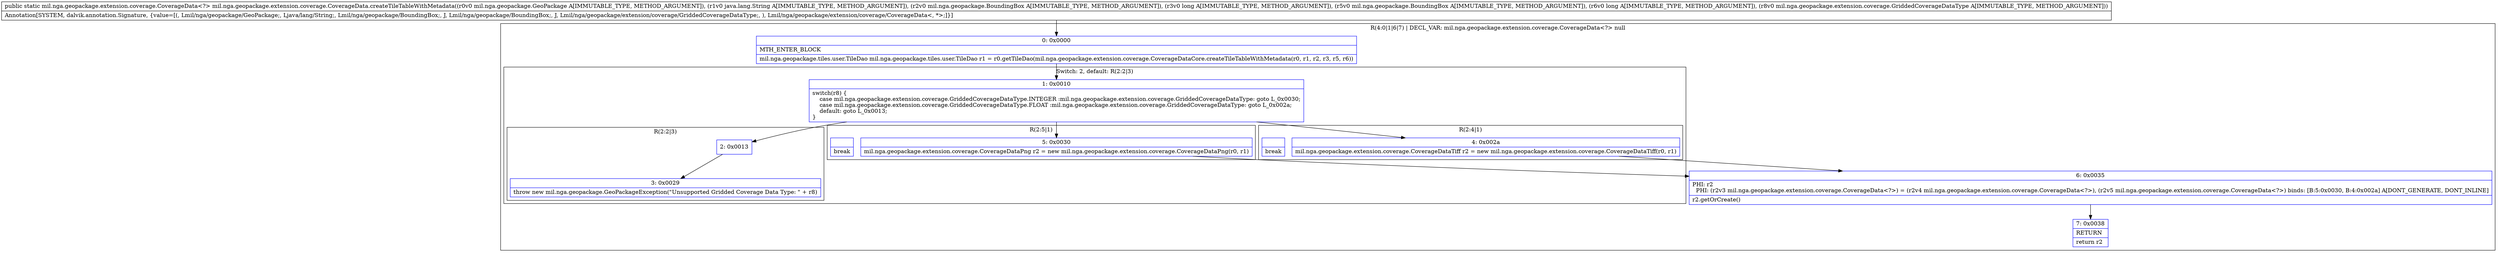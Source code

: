 digraph "CFG formil.nga.geopackage.extension.coverage.CoverageData.createTileTableWithMetadata(Lmil\/nga\/geopackage\/GeoPackage;Ljava\/lang\/String;Lmil\/nga\/geopackage\/BoundingBox;JLmil\/nga\/geopackage\/BoundingBox;JLmil\/nga\/geopackage\/extension\/coverage\/GriddedCoverageDataType;)Lmil\/nga\/geopackage\/extension\/coverage\/CoverageData;" {
subgraph cluster_Region_521351153 {
label = "R(4:0|1|6|7) | DECL_VAR: mil.nga.geopackage.extension.coverage.CoverageData\<?\> null\l";
node [shape=record,color=blue];
Node_0 [shape=record,label="{0\:\ 0x0000|MTH_ENTER_BLOCK\l|mil.nga.geopackage.tiles.user.TileDao mil.nga.geopackage.tiles.user.TileDao r1 = r0.getTileDao(mil.nga.geopackage.extension.coverage.CoverageDataCore.createTileTableWithMetadata(r0, r1, r2, r3, r5, r6))\l}"];
subgraph cluster_SwitchRegion_810406681 {
label = "Switch: 2, default: R(2:2|3)";
node [shape=record,color=blue];
Node_1 [shape=record,label="{1\:\ 0x0010|switch(r8) \{\l    case mil.nga.geopackage.extension.coverage.GriddedCoverageDataType.INTEGER :mil.nga.geopackage.extension.coverage.GriddedCoverageDataType: goto L_0x0030;\l    case mil.nga.geopackage.extension.coverage.GriddedCoverageDataType.FLOAT :mil.nga.geopackage.extension.coverage.GriddedCoverageDataType: goto L_0x002a;\l    default: goto L_0x0013;\l\}\l}"];
subgraph cluster_Region_621124283 {
label = "R(2:5|1)";
node [shape=record,color=blue];
Node_5 [shape=record,label="{5\:\ 0x0030|mil.nga.geopackage.extension.coverage.CoverageDataPng r2 = new mil.nga.geopackage.extension.coverage.CoverageDataPng(r0, r1)\l}"];
Node_InsnContainer_282378305 [shape=record,label="{|break\l}"];
}
subgraph cluster_Region_1786148797 {
label = "R(2:4|1)";
node [shape=record,color=blue];
Node_4 [shape=record,label="{4\:\ 0x002a|mil.nga.geopackage.extension.coverage.CoverageDataTiff r2 = new mil.nga.geopackage.extension.coverage.CoverageDataTiff(r0, r1)\l}"];
Node_InsnContainer_1025229961 [shape=record,label="{|break\l}"];
}
subgraph cluster_Region_329190144 {
label = "R(2:2|3)";
node [shape=record,color=blue];
Node_2 [shape=record,label="{2\:\ 0x0013}"];
Node_3 [shape=record,label="{3\:\ 0x0029|throw new mil.nga.geopackage.GeoPackageException(\"Unsupported Gridded Coverage Data Type: \" + r8)\l}"];
}
}
Node_6 [shape=record,label="{6\:\ 0x0035|PHI: r2 \l  PHI: (r2v3 mil.nga.geopackage.extension.coverage.CoverageData\<?\>) = (r2v4 mil.nga.geopackage.extension.coverage.CoverageData\<?\>), (r2v5 mil.nga.geopackage.extension.coverage.CoverageData\<?\>) binds: [B:5:0x0030, B:4:0x002a] A[DONT_GENERATE, DONT_INLINE]\l|r2.getOrCreate()\l}"];
Node_7 [shape=record,label="{7\:\ 0x0038|RETURN\l|return r2\l}"];
}
MethodNode[shape=record,label="{public static mil.nga.geopackage.extension.coverage.CoverageData\<?\> mil.nga.geopackage.extension.coverage.CoverageData.createTileTableWithMetadata((r0v0 mil.nga.geopackage.GeoPackage A[IMMUTABLE_TYPE, METHOD_ARGUMENT]), (r1v0 java.lang.String A[IMMUTABLE_TYPE, METHOD_ARGUMENT]), (r2v0 mil.nga.geopackage.BoundingBox A[IMMUTABLE_TYPE, METHOD_ARGUMENT]), (r3v0 long A[IMMUTABLE_TYPE, METHOD_ARGUMENT]), (r5v0 mil.nga.geopackage.BoundingBox A[IMMUTABLE_TYPE, METHOD_ARGUMENT]), (r6v0 long A[IMMUTABLE_TYPE, METHOD_ARGUMENT]), (r8v0 mil.nga.geopackage.extension.coverage.GriddedCoverageDataType A[IMMUTABLE_TYPE, METHOD_ARGUMENT]))  | Annotation[SYSTEM, dalvik.annotation.Signature, \{value=[(, Lmil\/nga\/geopackage\/GeoPackage;, Ljava\/lang\/String;, Lmil\/nga\/geopackage\/BoundingBox;, J, Lmil\/nga\/geopackage\/BoundingBox;, J, Lmil\/nga\/geopackage\/extension\/coverage\/GriddedCoverageDataType;, ), Lmil\/nga\/geopackage\/extension\/coverage\/CoverageData\<, *\>;]\}]\l}"];
MethodNode -> Node_0;
Node_0 -> Node_1;
Node_1 -> Node_2;
Node_1 -> Node_4;
Node_1 -> Node_5;
Node_5 -> Node_6;
Node_4 -> Node_6;
Node_2 -> Node_3;
Node_6 -> Node_7;
}

